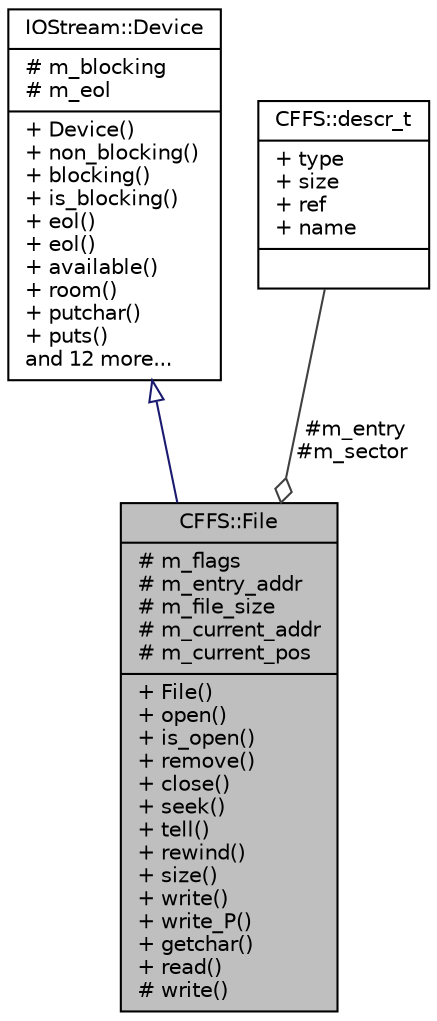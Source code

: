 digraph "CFFS::File"
{
  edge [fontname="Helvetica",fontsize="10",labelfontname="Helvetica",labelfontsize="10"];
  node [fontname="Helvetica",fontsize="10",shape=record];
  Node1 [label="{CFFS::File\n|# m_flags\l# m_entry_addr\l# m_file_size\l# m_current_addr\l# m_current_pos\l|+ File()\l+ open()\l+ is_open()\l+ remove()\l+ close()\l+ seek()\l+ tell()\l+ rewind()\l+ size()\l+ write()\l+ write_P()\l+ getchar()\l+ read()\l# write()\l}",height=0.2,width=0.4,color="black", fillcolor="grey75", style="filled", fontcolor="black"];
  Node2 -> Node1 [dir="back",color="midnightblue",fontsize="10",style="solid",arrowtail="onormal",fontname="Helvetica"];
  Node2 [label="{IOStream::Device\n|# m_blocking\l# m_eol\l|+ Device()\l+ non_blocking()\l+ blocking()\l+ is_blocking()\l+ eol()\l+ eol()\l+ available()\l+ room()\l+ putchar()\l+ puts()\land 12 more...\l}",height=0.2,width=0.4,color="black", fillcolor="white", style="filled",URL="$d5/d57/classIOStream_1_1Device.html"];
  Node3 -> Node1 [color="grey25",fontsize="10",style="solid",label=" #m_entry\n#m_sector" ,arrowhead="odiamond",fontname="Helvetica"];
  Node3 [label="{CFFS::descr_t\n|+ type\l+ size\l+ ref\l+ name\l|}",height=0.2,width=0.4,color="black", fillcolor="white", style="filled",URL="$dc/ddd/structCFFS_1_1descr__t.html"];
}
